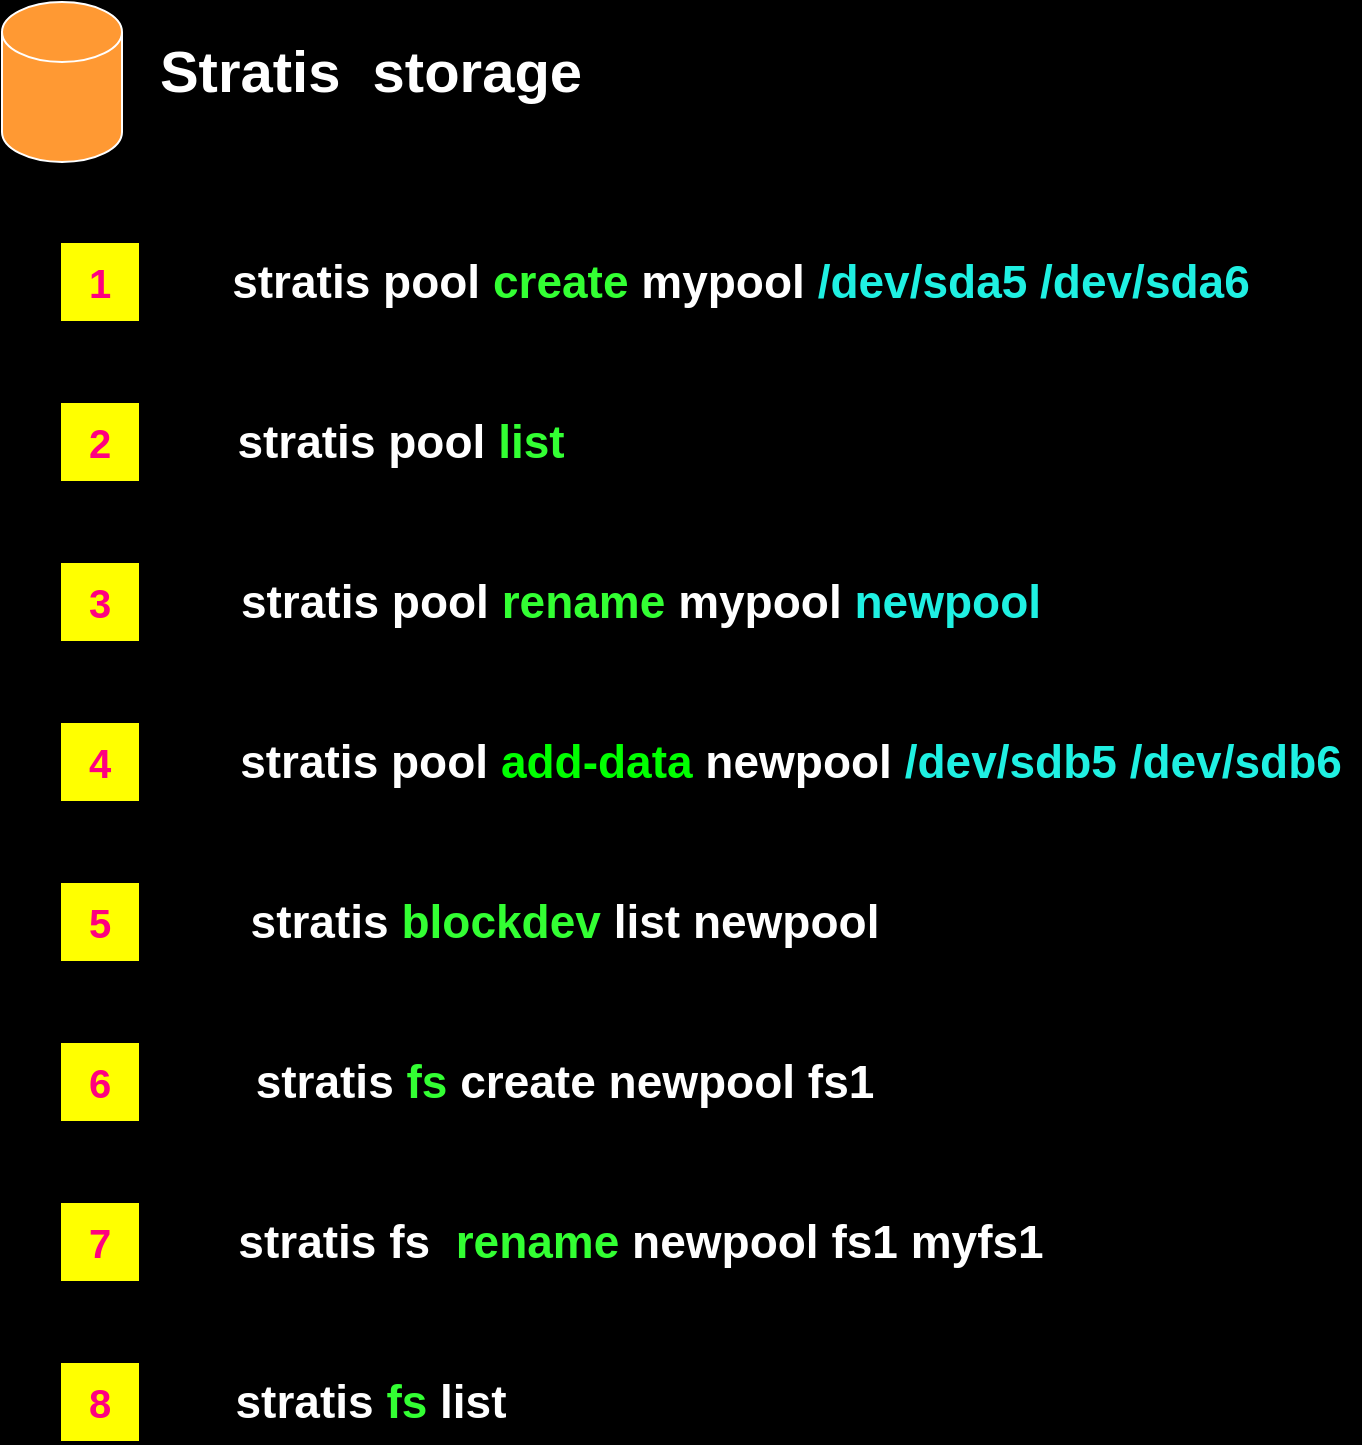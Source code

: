 <mxfile version="14.5.1" type="device"><diagram id="pjgfyRnPPSeOjMvo8WoM" name="Page-1"><mxGraphModel dx="838" dy="480" grid="1" gridSize="10" guides="1" tooltips="1" connect="1" arrows="1" fold="1" page="1" pageScale="1" pageWidth="1169" pageHeight="827" background="#000000" math="0" shadow="0"><root><mxCell id="0"/><mxCell id="1" parent="0"/><mxCell id="ISlqdy-X59L6V2dk6UWk-49" value="" style="shape=cylinder3;whiteSpace=wrap;html=1;boundedLbl=1;backgroundOutline=1;size=15;fillColor=#FF9933;strokeColor=#FFFFFF;" parent="1" vertex="1"><mxGeometry x="51" y="40" width="60" height="80" as="geometry"/></mxCell><mxCell id="ISlqdy-X59L6V2dk6UWk-61" value="&lt;div&gt;&lt;br&gt;&lt;/div&gt;" style="text;html=1;resizable=0;autosize=1;align=center;verticalAlign=middle;points=[];fillColor=none;strokeColor=none;rounded=0;" parent="1" vertex="1"><mxGeometry x="595" y="300" width="20" height="20" as="geometry"/></mxCell><mxCell id="ISlqdy-X59L6V2dk6UWk-66" value="&lt;div&gt;&lt;br&gt;&lt;/div&gt;" style="text;html=1;resizable=0;autosize=1;align=center;verticalAlign=middle;points=[];fillColor=none;strokeColor=none;rounded=0;" parent="1" vertex="1"><mxGeometry x="605" y="307.5" width="20" height="20" as="geometry"/></mxCell><mxCell id="H5aPvDV6pA5fdt82CSkA-1" value="&lt;b&gt;&lt;font style=&quot;font-size: 29px&quot; color=&quot;#ffffff&quot;&gt;Stratis&amp;nbsp; storage&lt;/font&gt;&lt;/b&gt;" style="text;html=1;resizable=0;autosize=1;align=center;verticalAlign=middle;points=[];fillColor=none;strokeColor=none;rounded=0;" vertex="1" parent="1"><mxGeometry x="120" y="60" width="230" height="30" as="geometry"/></mxCell><mxCell id="H5aPvDV6pA5fdt82CSkA-2" value="&lt;font size=&quot;1&quot;&gt;&lt;b style=&quot;font-size: 23px&quot;&gt;&lt;font color=&quot;#ffffff&quot;&gt;stratis pool &lt;/font&gt;&lt;font color=&quot;#33ff33&quot;&gt;create&lt;/font&gt;&lt;font color=&quot;#ffffff&quot;&gt; mypool &lt;/font&gt;&lt;font color=&quot;#1ff0e2&quot;&gt;/dev/sda5 /dev/sda6&lt;/font&gt;&lt;/b&gt;&lt;/font&gt;" style="text;html=1;resizable=0;autosize=1;align=center;verticalAlign=middle;points=[];fillColor=none;strokeColor=none;rounded=0;" vertex="1" parent="1"><mxGeometry x="160" y="170" width="520" height="20" as="geometry"/></mxCell><mxCell id="H5aPvDV6pA5fdt82CSkA-3" value="&lt;font style=&quot;font-size: 20px&quot; color=&quot;#ff0080&quot;&gt;&lt;b&gt;1&lt;/b&gt;&lt;/font&gt;" style="whiteSpace=wrap;html=1;aspect=fixed;fillColor=#FFFF00;" vertex="1" parent="1"><mxGeometry x="80" y="160" width="40" height="40" as="geometry"/></mxCell><mxCell id="H5aPvDV6pA5fdt82CSkA-4" value="&lt;font style=&quot;font-size: 20px&quot; color=&quot;#ff0080&quot;&gt;&lt;b&gt;2&lt;/b&gt;&lt;/font&gt;" style="whiteSpace=wrap;html=1;aspect=fixed;fillColor=#FFFF00;" vertex="1" parent="1"><mxGeometry x="80" y="240" width="40" height="40" as="geometry"/></mxCell><mxCell id="H5aPvDV6pA5fdt82CSkA-5" value="&lt;font size=&quot;1&quot;&gt;&lt;b style=&quot;font-size: 23px&quot;&gt;&lt;font color=&quot;#ffffff&quot;&gt;stratis pool &lt;/font&gt;&lt;font color=&quot;#33ff33&quot;&gt;list&lt;/font&gt;&lt;/b&gt;&lt;/font&gt;" style="text;html=1;resizable=0;autosize=1;align=center;verticalAlign=middle;points=[];fillColor=none;strokeColor=none;rounded=0;" vertex="1" parent="1"><mxGeometry x="160" y="250" width="180" height="20" as="geometry"/></mxCell><mxCell id="H5aPvDV6pA5fdt82CSkA-6" value="&lt;font color=&quot;#ff0080&quot;&gt;&lt;span style=&quot;font-size: 20px&quot;&gt;&lt;b&gt;3&lt;/b&gt;&lt;/span&gt;&lt;/font&gt;" style="whiteSpace=wrap;html=1;aspect=fixed;fillColor=#FFFF00;" vertex="1" parent="1"><mxGeometry x="80" y="320" width="40" height="40" as="geometry"/></mxCell><mxCell id="H5aPvDV6pA5fdt82CSkA-7" value="&lt;span style=&quot;font-size: 23px&quot;&gt;&lt;b&gt;&lt;font color=&quot;#ffffff&quot;&gt;stratis pool &lt;/font&gt;&lt;font color=&quot;#33ff33&quot;&gt;rename &lt;/font&gt;&lt;font color=&quot;#ffffff&quot;&gt;mypool&lt;/font&gt;&lt;font color=&quot;#00ff00&quot;&gt; &lt;/font&gt;&lt;font color=&quot;#1ff0e2&quot;&gt;newpool&lt;/font&gt;&lt;/b&gt;&lt;/span&gt;" style="text;html=1;resizable=0;autosize=1;align=center;verticalAlign=middle;points=[];fillColor=none;strokeColor=none;rounded=0;" vertex="1" parent="1"><mxGeometry x="160" y="330" width="420" height="20" as="geometry"/></mxCell><mxCell id="H5aPvDV6pA5fdt82CSkA-8" value="&lt;font color=&quot;#ff0080&quot;&gt;&lt;span style=&quot;font-size: 20px&quot;&gt;&lt;b&gt;4&lt;/b&gt;&lt;/span&gt;&lt;/font&gt;" style="whiteSpace=wrap;html=1;aspect=fixed;fillColor=#FFFF00;" vertex="1" parent="1"><mxGeometry x="80" y="400" width="40" height="40" as="geometry"/></mxCell><mxCell id="H5aPvDV6pA5fdt82CSkA-9" value="&lt;span style=&quot;font-size: 23px&quot;&gt;&lt;b&gt;&lt;font color=&quot;#ffffff&quot;&gt;stratis pool &lt;/font&gt;&lt;font color=&quot;#00ff00&quot;&gt;add-data&lt;/font&gt;&lt;font color=&quot;#ffffff&quot;&gt; newpool &lt;/font&gt;&lt;font color=&quot;#1ff0e2&quot;&gt;/dev/sdb5 /dev/sdb6&lt;/font&gt;&lt;/b&gt;&lt;/span&gt;" style="text;html=1;resizable=0;autosize=1;align=center;verticalAlign=middle;points=[];fillColor=none;strokeColor=none;rounded=0;" vertex="1" parent="1"><mxGeometry x="160" y="410" width="570" height="20" as="geometry"/></mxCell><mxCell id="H5aPvDV6pA5fdt82CSkA-10" value="&lt;font color=&quot;#ff0080&quot;&gt;&lt;span style=&quot;font-size: 20px&quot;&gt;&lt;b&gt;5&lt;/b&gt;&lt;/span&gt;&lt;/font&gt;" style="whiteSpace=wrap;html=1;aspect=fixed;fillColor=#FFFF00;" vertex="1" parent="1"><mxGeometry x="80" y="480" width="40" height="40" as="geometry"/></mxCell><mxCell id="H5aPvDV6pA5fdt82CSkA-12" value="&lt;span style=&quot;font-size: 23px&quot;&gt;&lt;b&gt;&lt;font color=&quot;#ffffff&quot;&gt;stratis &lt;/font&gt;&lt;font color=&quot;#33ff33&quot;&gt;blockdev &lt;/font&gt;&lt;font color=&quot;#ffffff&quot;&gt;list newpool&lt;/font&gt;&lt;/b&gt;&lt;/span&gt;" style="text;html=1;resizable=0;autosize=1;align=center;verticalAlign=middle;points=[];fillColor=none;strokeColor=none;rounded=0;" vertex="1" parent="1"><mxGeometry x="167" y="490" width="330" height="20" as="geometry"/></mxCell><mxCell id="H5aPvDV6pA5fdt82CSkA-13" value="&lt;font color=&quot;#ff0080&quot;&gt;&lt;span style=&quot;font-size: 20px&quot;&gt;&lt;b&gt;6&lt;/b&gt;&lt;/span&gt;&lt;/font&gt;" style="whiteSpace=wrap;html=1;aspect=fixed;fillColor=#FFFF00;" vertex="1" parent="1"><mxGeometry x="80" y="560" width="40" height="40" as="geometry"/></mxCell><mxCell id="H5aPvDV6pA5fdt82CSkA-14" value="&lt;span style=&quot;font-size: 23px&quot;&gt;&lt;b&gt;&lt;font color=&quot;#ffffff&quot;&gt;stratis &lt;/font&gt;&lt;font color=&quot;#33ff33&quot;&gt;fs&lt;/font&gt;&lt;font color=&quot;#ffffff&quot;&gt; create newpool fs1&lt;/font&gt;&lt;/b&gt;&lt;/span&gt;" style="text;html=1;resizable=0;autosize=1;align=center;verticalAlign=middle;points=[];fillColor=none;strokeColor=none;rounded=0;" vertex="1" parent="1"><mxGeometry x="172" y="570" width="320" height="20" as="geometry"/></mxCell><mxCell id="H5aPvDV6pA5fdt82CSkA-15" value="&lt;span style=&quot;font-size: 23px&quot;&gt;&lt;b&gt;&lt;font color=&quot;#ffffff&quot;&gt;stratis fs&amp;nbsp; &lt;/font&gt;&lt;font color=&quot;#33ff33&quot;&gt;rename&lt;/font&gt;&lt;font color=&quot;#ffffff&quot;&gt; newpool fs1 myfs1&lt;/font&gt;&lt;/b&gt;&lt;/span&gt;" style="text;html=1;resizable=0;autosize=1;align=center;verticalAlign=middle;points=[];fillColor=none;strokeColor=none;rounded=0;" vertex="1" parent="1"><mxGeometry x="160" y="650" width="420" height="20" as="geometry"/></mxCell><mxCell id="H5aPvDV6pA5fdt82CSkA-16" value="&lt;font color=&quot;#ff0080&quot;&gt;&lt;span style=&quot;font-size: 20px&quot;&gt;&lt;b&gt;7&lt;/b&gt;&lt;/span&gt;&lt;/font&gt;" style="whiteSpace=wrap;html=1;aspect=fixed;fillColor=#FFFF00;" vertex="1" parent="1"><mxGeometry x="80" y="640" width="40" height="40" as="geometry"/></mxCell><mxCell id="H5aPvDV6pA5fdt82CSkA-17" value="&lt;font color=&quot;#ff0080&quot;&gt;&lt;span style=&quot;font-size: 20px&quot;&gt;&lt;b&gt;8&lt;/b&gt;&lt;/span&gt;&lt;/font&gt;" style="whiteSpace=wrap;html=1;aspect=fixed;fillColor=#FFFF00;" vertex="1" parent="1"><mxGeometry x="80" y="720" width="40" height="40" as="geometry"/></mxCell><mxCell id="H5aPvDV6pA5fdt82CSkA-18" value="&lt;span style=&quot;font-size: 23px&quot;&gt;&lt;b&gt;&lt;font color=&quot;#ffffff&quot;&gt;stratis &lt;/font&gt;&lt;font color=&quot;#33ff33&quot;&gt;fs&lt;/font&gt;&lt;font color=&quot;#ffffff&quot;&gt; list&lt;/font&gt;&lt;/b&gt;&lt;/span&gt;" style="text;html=1;resizable=0;autosize=1;align=center;verticalAlign=middle;points=[];fillColor=none;strokeColor=none;rounded=0;" vertex="1" parent="1"><mxGeometry x="160" y="730" width="150" height="20" as="geometry"/></mxCell></root></mxGraphModel></diagram></mxfile>